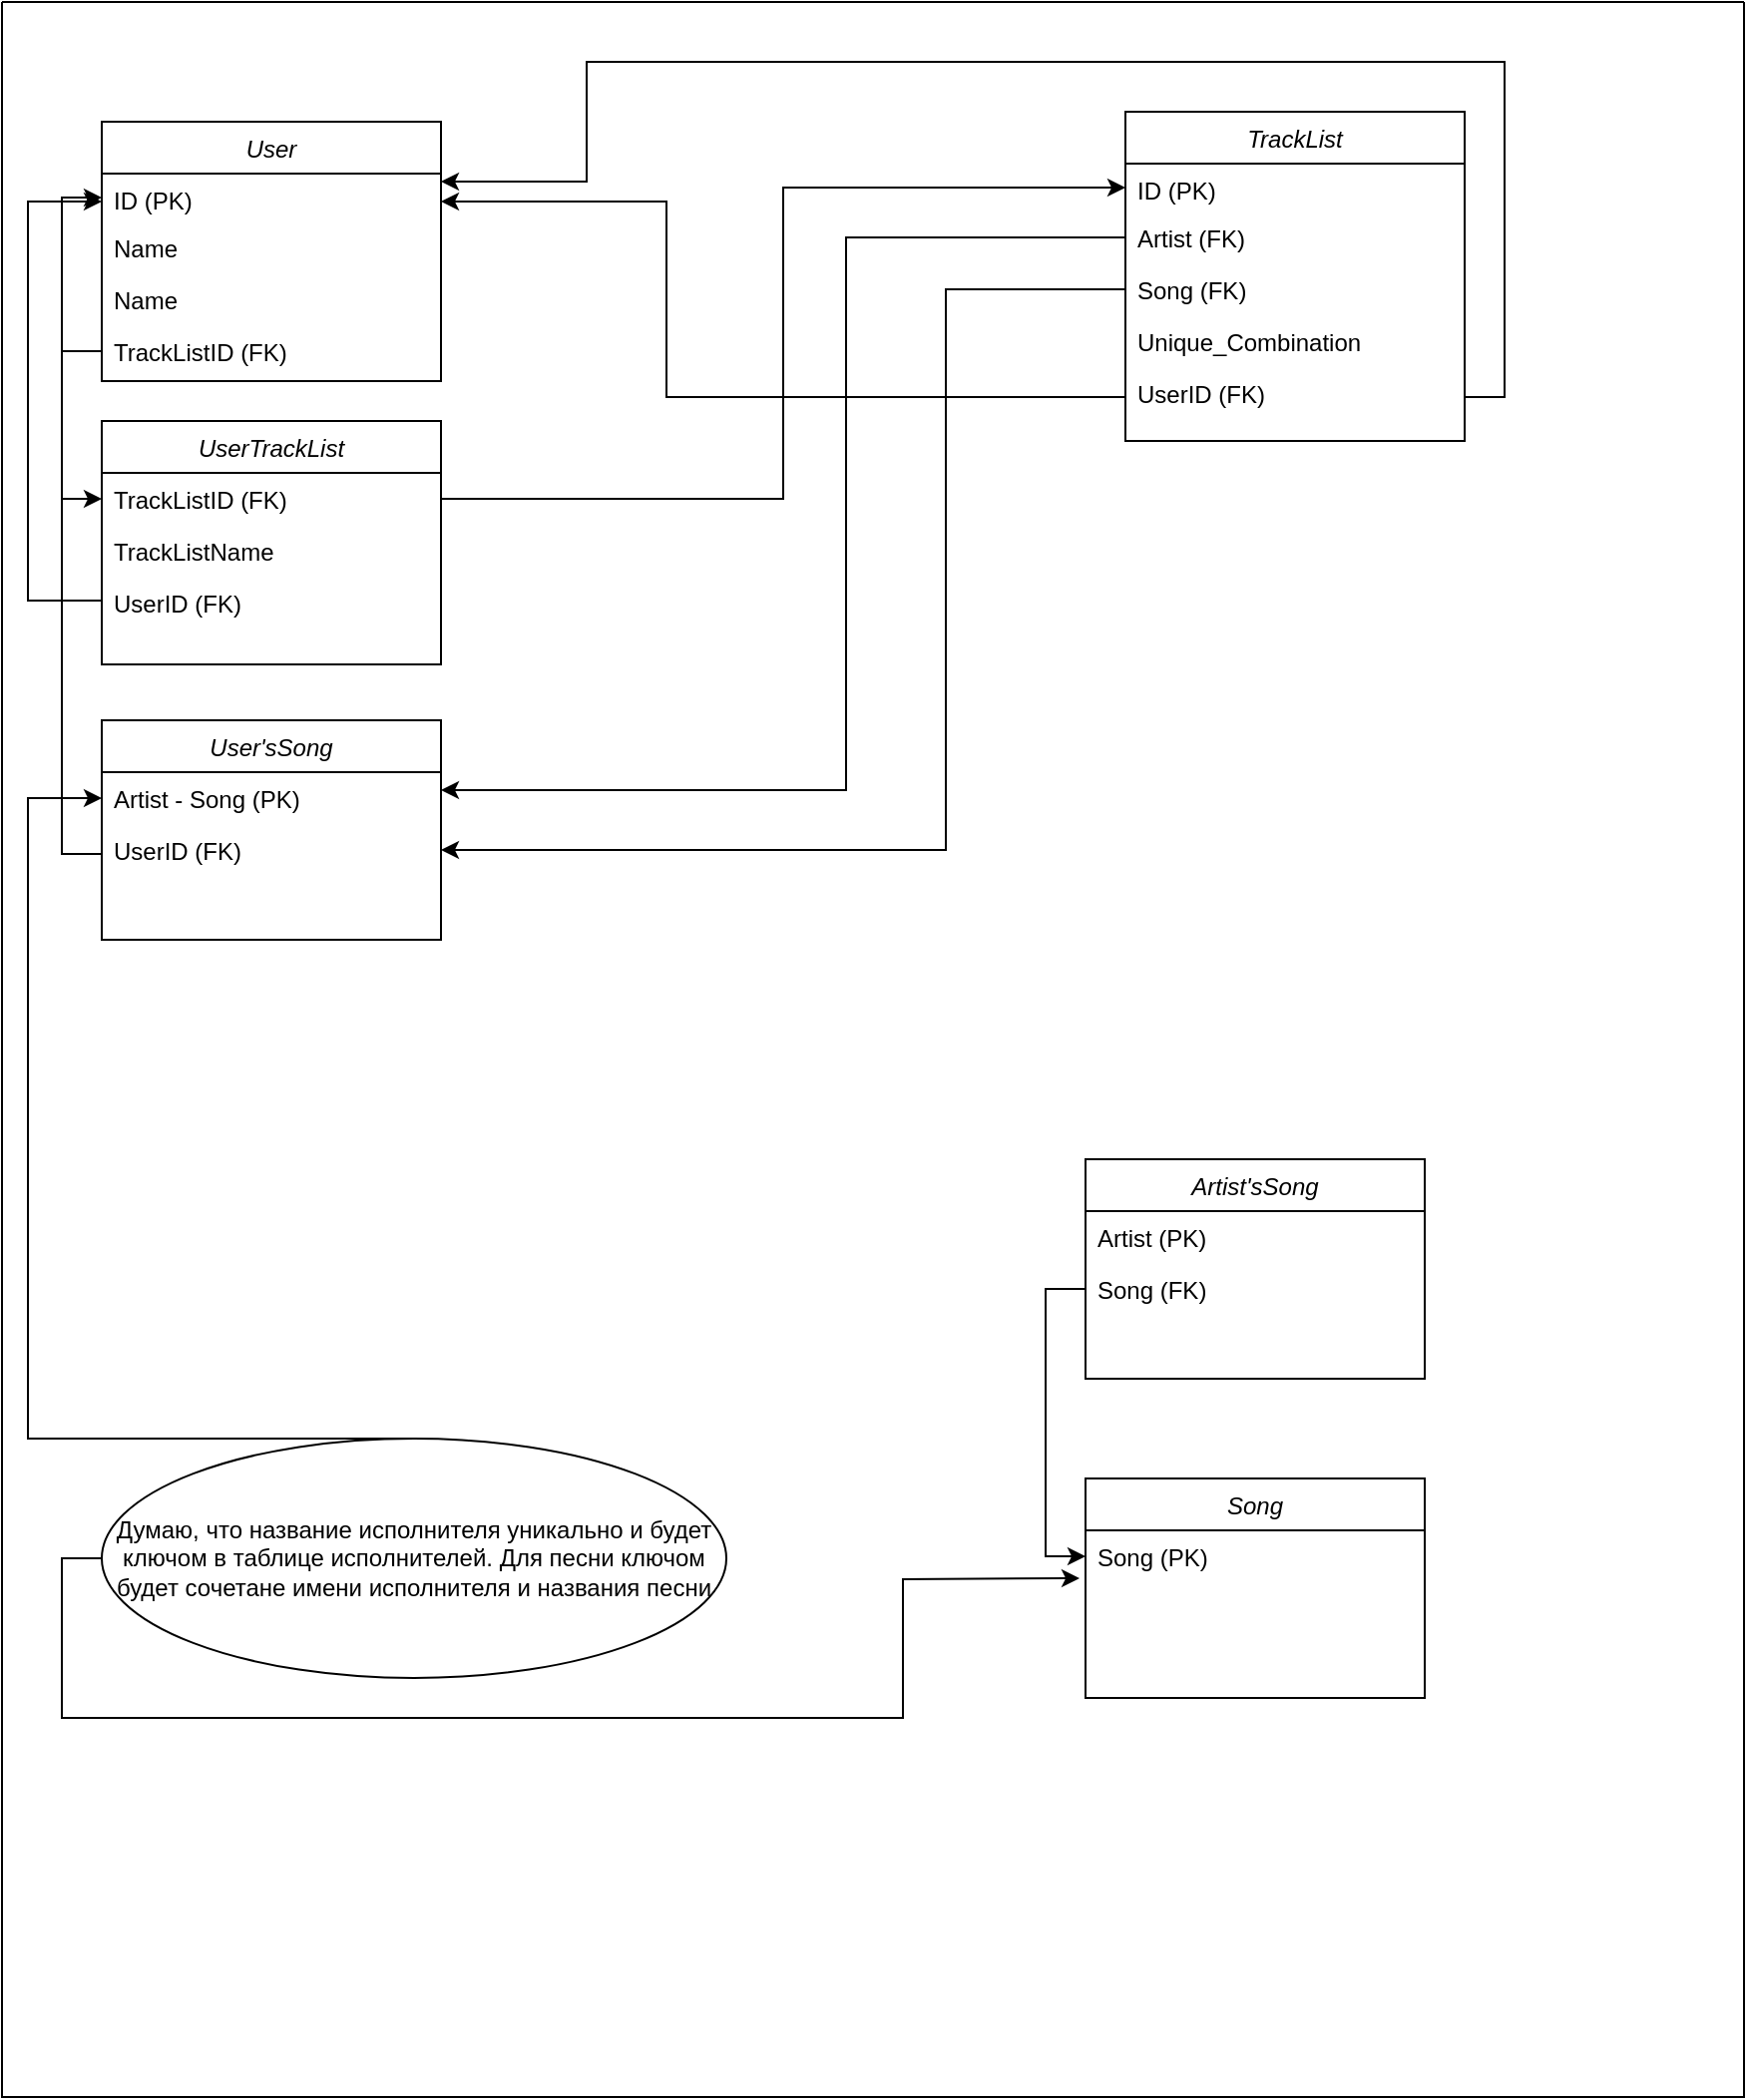 <mxfile version="14.6.13" type="device"><diagram id="C5RBs43oDa-KdzZeNtuy" name="Page-1"><mxGraphModel dx="766" dy="1713" grid="1" gridSize="10" guides="1" tooltips="1" connect="1" arrows="1" fold="1" page="1" pageScale="1" pageWidth="827" pageHeight="1169" math="0" shadow="0"><root><mxCell id="WIyWlLk6GJQsqaUBKTNV-0"/><mxCell id="WIyWlLk6GJQsqaUBKTNV-1" parent="WIyWlLk6GJQsqaUBKTNV-0"/><mxCell id="4hcoEb0Vcpeq4JLOqp94-41" value="" style="swimlane;startSize=0;" parent="WIyWlLk6GJQsqaUBKTNV-1" vertex="1"><mxGeometry x="50" y="-120" width="873" height="1050" as="geometry"/></mxCell><mxCell id="4hcoEb0Vcpeq4JLOqp94-6" value="User" style="swimlane;fontStyle=2;align=center;verticalAlign=top;childLayout=stackLayout;horizontal=1;startSize=26;horizontalStack=0;resizeParent=1;resizeLast=0;collapsible=1;marginBottom=0;rounded=0;shadow=0;strokeWidth=1;" parent="4hcoEb0Vcpeq4JLOqp94-41" vertex="1"><mxGeometry x="50" y="60" width="170" height="130" as="geometry"><mxRectangle x="230" y="140" width="160" height="26" as="alternateBounds"/></mxGeometry></mxCell><mxCell id="mg7IUyjTspENYhPlko53-5" value="ID (PK)" style="text;align=left;verticalAlign=top;spacingLeft=4;spacingRight=4;overflow=hidden;rotatable=0;points=[[0,0.5],[1,0.5]];portConstraint=eastwest;" vertex="1" parent="4hcoEb0Vcpeq4JLOqp94-6"><mxGeometry y="26" width="170" height="24" as="geometry"/></mxCell><mxCell id="mg7IUyjTspENYhPlko53-38" value="Name" style="text;align=left;verticalAlign=top;spacingLeft=4;spacingRight=4;overflow=hidden;rotatable=0;points=[[0,0.5],[1,0.5]];portConstraint=eastwest;" vertex="1" parent="4hcoEb0Vcpeq4JLOqp94-6"><mxGeometry y="50" width="170" height="26" as="geometry"/></mxCell><mxCell id="4hcoEb0Vcpeq4JLOqp94-8" value="Name" style="text;align=left;verticalAlign=top;spacingLeft=4;spacingRight=4;overflow=hidden;rotatable=0;points=[[0,0.5],[1,0.5]];portConstraint=eastwest;" parent="4hcoEb0Vcpeq4JLOqp94-6" vertex="1"><mxGeometry y="76" width="170" height="26" as="geometry"/></mxCell><mxCell id="4hcoEb0Vcpeq4JLOqp94-9" value="TrackListID (FK)" style="text;align=left;verticalAlign=top;spacingLeft=4;spacingRight=4;overflow=hidden;rotatable=0;points=[[0,0.5],[1,0.5]];portConstraint=eastwest;rounded=0;shadow=0;html=0;" parent="4hcoEb0Vcpeq4JLOqp94-6" vertex="1"><mxGeometry y="102" width="170" height="26" as="geometry"/></mxCell><mxCell id="4hcoEb0Vcpeq4JLOqp94-10" value="TrackList" style="swimlane;fontStyle=2;align=center;verticalAlign=top;childLayout=stackLayout;horizontal=1;startSize=26;horizontalStack=0;resizeParent=1;resizeLast=0;collapsible=1;marginBottom=0;rounded=0;shadow=0;strokeWidth=1;" parent="4hcoEb0Vcpeq4JLOqp94-41" vertex="1"><mxGeometry x="563" y="55" width="170" height="165" as="geometry"><mxRectangle x="230" y="140" width="160" height="26" as="alternateBounds"/></mxGeometry></mxCell><mxCell id="4hcoEb0Vcpeq4JLOqp94-11" value="ID (PK)" style="text;align=left;verticalAlign=top;spacingLeft=4;spacingRight=4;overflow=hidden;rotatable=0;points=[[0,0.5],[1,0.5]];portConstraint=eastwest;" parent="4hcoEb0Vcpeq4JLOqp94-10" vertex="1"><mxGeometry y="26" width="170" height="24" as="geometry"/></mxCell><mxCell id="4hcoEb0Vcpeq4JLOqp94-12" value="Artist (FK)" style="text;align=left;verticalAlign=top;spacingLeft=4;spacingRight=4;overflow=hidden;rotatable=0;points=[[0,0.5],[1,0.5]];portConstraint=eastwest;" parent="4hcoEb0Vcpeq4JLOqp94-10" vertex="1"><mxGeometry y="50" width="170" height="26" as="geometry"/></mxCell><mxCell id="4hcoEb0Vcpeq4JLOqp94-47" value="Song (FK)" style="text;align=left;verticalAlign=top;spacingLeft=4;spacingRight=4;overflow=hidden;rotatable=0;points=[[0,0.5],[1,0.5]];portConstraint=eastwest;rounded=0;shadow=0;html=0;" parent="4hcoEb0Vcpeq4JLOqp94-10" vertex="1"><mxGeometry y="76" width="170" height="26" as="geometry"/></mxCell><mxCell id="4hcoEb0Vcpeq4JLOqp94-38" value="Unique_Combination" style="text;align=left;verticalAlign=top;spacingLeft=4;spacingRight=4;overflow=hidden;rotatable=0;points=[[0,0.5],[1,0.5]];portConstraint=eastwest;" parent="4hcoEb0Vcpeq4JLOqp94-10" vertex="1"><mxGeometry y="102" width="170" height="26" as="geometry"/></mxCell><mxCell id="mg7IUyjTspENYhPlko53-19" value="UserID (FK)" style="text;align=left;verticalAlign=top;spacingLeft=4;spacingRight=4;overflow=hidden;rotatable=0;points=[[0,0.5],[1,0.5]];portConstraint=eastwest;" vertex="1" parent="4hcoEb0Vcpeq4JLOqp94-10"><mxGeometry y="128" width="170" height="30" as="geometry"/></mxCell><mxCell id="4hcoEb0Vcpeq4JLOqp94-15" value="User'sSong" style="swimlane;fontStyle=2;align=center;verticalAlign=top;childLayout=stackLayout;horizontal=1;startSize=26;horizontalStack=0;resizeParent=1;resizeLast=0;collapsible=1;marginBottom=0;rounded=0;shadow=0;strokeWidth=1;" parent="4hcoEb0Vcpeq4JLOqp94-41" vertex="1"><mxGeometry x="50" y="360" width="170" height="110" as="geometry"><mxRectangle x="230" y="140" width="160" height="26" as="alternateBounds"/></mxGeometry></mxCell><mxCell id="4hcoEb0Vcpeq4JLOqp94-19" value="Artist - Song (PK)" style="text;align=left;verticalAlign=top;spacingLeft=4;spacingRight=4;overflow=hidden;rotatable=0;points=[[0,0.5],[1,0.5]];portConstraint=eastwest;" parent="4hcoEb0Vcpeq4JLOqp94-15" vertex="1"><mxGeometry y="26" width="170" height="26" as="geometry"/></mxCell><mxCell id="mg7IUyjTspENYhPlko53-21" value="UserID (FK)" style="text;align=left;verticalAlign=top;spacingLeft=4;spacingRight=4;overflow=hidden;rotatable=0;points=[[0,0.5],[1,0.5]];portConstraint=eastwest;" vertex="1" parent="4hcoEb0Vcpeq4JLOqp94-15"><mxGeometry y="52" width="170" height="30" as="geometry"/></mxCell><mxCell id="4hcoEb0Vcpeq4JLOqp94-48" value="UserTrackList" style="swimlane;fontStyle=2;align=center;verticalAlign=top;childLayout=stackLayout;horizontal=1;startSize=26;horizontalStack=0;resizeParent=1;resizeLast=0;collapsible=1;marginBottom=0;rounded=0;shadow=0;strokeWidth=1;" parent="4hcoEb0Vcpeq4JLOqp94-41" vertex="1"><mxGeometry x="50" y="210" width="170" height="122" as="geometry"><mxRectangle x="230" y="140" width="160" height="26" as="alternateBounds"/></mxGeometry></mxCell><mxCell id="4hcoEb0Vcpeq4JLOqp94-51" value="TrackListID (FK)" style="text;align=left;verticalAlign=top;spacingLeft=4;spacingRight=4;overflow=hidden;rotatable=0;points=[[0,0.5],[1,0.5]];portConstraint=eastwest;rounded=0;shadow=0;html=0;" parent="4hcoEb0Vcpeq4JLOqp94-48" vertex="1"><mxGeometry y="26" width="170" height="26" as="geometry"/></mxCell><mxCell id="4hcoEb0Vcpeq4JLOqp94-50" value="TrackListName" style="text;align=left;verticalAlign=top;spacingLeft=4;spacingRight=4;overflow=hidden;rotatable=0;points=[[0,0.5],[1,0.5]];portConstraint=eastwest;" parent="4hcoEb0Vcpeq4JLOqp94-48" vertex="1"><mxGeometry y="52" width="170" height="26" as="geometry"/></mxCell><mxCell id="4hcoEb0Vcpeq4JLOqp94-7" value="UserID (FK)" style="text;align=left;verticalAlign=top;spacingLeft=4;spacingRight=4;overflow=hidden;rotatable=0;points=[[0,0.5],[1,0.5]];portConstraint=eastwest;" parent="4hcoEb0Vcpeq4JLOqp94-48" vertex="1"><mxGeometry y="78" width="170" height="24" as="geometry"/></mxCell><mxCell id="4hcoEb0Vcpeq4JLOqp94-53" style="edgeStyle=orthogonalEdgeStyle;rounded=0;orthogonalLoop=1;jettySize=auto;html=1;entryX=0;entryY=0.5;entryDx=0;entryDy=0;" parent="4hcoEb0Vcpeq4JLOqp94-41" source="4hcoEb0Vcpeq4JLOqp94-9" target="4hcoEb0Vcpeq4JLOqp94-51" edge="1"><mxGeometry relative="1" as="geometry"><Array as="points"/></mxGeometry></mxCell><mxCell id="4hcoEb0Vcpeq4JLOqp94-54" style="edgeStyle=orthogonalEdgeStyle;rounded=0;orthogonalLoop=1;jettySize=auto;html=1;" parent="4hcoEb0Vcpeq4JLOqp94-41" source="4hcoEb0Vcpeq4JLOqp94-51" target="4hcoEb0Vcpeq4JLOqp94-11" edge="1"><mxGeometry relative="1" as="geometry"/></mxCell><mxCell id="4hcoEb0Vcpeq4JLOqp94-56" style="edgeStyle=orthogonalEdgeStyle;rounded=0;orthogonalLoop=1;jettySize=auto;html=1;entryX=1;entryY=0.5;entryDx=0;entryDy=0;" parent="4hcoEb0Vcpeq4JLOqp94-41" source="4hcoEb0Vcpeq4JLOqp94-47" edge="1"><mxGeometry relative="1" as="geometry"><mxPoint x="220" y="425" as="targetPoint"/><Array as="points"><mxPoint x="473" y="144"/><mxPoint x="473" y="425"/></Array></mxGeometry></mxCell><mxCell id="mg7IUyjTspENYhPlko53-8" style="edgeStyle=orthogonalEdgeStyle;rounded=0;orthogonalLoop=1;jettySize=auto;html=1;" edge="1" parent="4hcoEb0Vcpeq4JLOqp94-41" source="4hcoEb0Vcpeq4JLOqp94-12" target="4hcoEb0Vcpeq4JLOqp94-19"><mxGeometry relative="1" as="geometry"><Array as="points"><mxPoint x="423" y="118"/><mxPoint x="423" y="395"/></Array></mxGeometry></mxCell><mxCell id="mg7IUyjTspENYhPlko53-10" style="edgeStyle=orthogonalEdgeStyle;rounded=0;orthogonalLoop=1;jettySize=auto;html=1;" edge="1" parent="4hcoEb0Vcpeq4JLOqp94-41" source="4hcoEb0Vcpeq4JLOqp94-7"><mxGeometry relative="1" as="geometry"><mxPoint x="50" y="100" as="targetPoint"/><Array as="points"><mxPoint x="13" y="300"/><mxPoint x="13" y="100"/></Array></mxGeometry></mxCell><mxCell id="mg7IUyjTspENYhPlko53-12" style="edgeStyle=orthogonalEdgeStyle;rounded=0;orthogonalLoop=1;jettySize=auto;html=1;exitX=0;exitY=0.5;exitDx=0;exitDy=0;" edge="1" parent="4hcoEb0Vcpeq4JLOqp94-41" source="mg7IUyjTspENYhPlko53-11"><mxGeometry relative="1" as="geometry"><mxPoint x="540" y="790" as="targetPoint"/></mxGeometry></mxCell><mxCell id="mg7IUyjTspENYhPlko53-13" style="edgeStyle=orthogonalEdgeStyle;rounded=0;orthogonalLoop=1;jettySize=auto;html=1;exitX=0.5;exitY=0;exitDx=0;exitDy=0;entryX=0;entryY=0.5;entryDx=0;entryDy=0;" edge="1" parent="4hcoEb0Vcpeq4JLOqp94-41" source="mg7IUyjTspENYhPlko53-11" target="4hcoEb0Vcpeq4JLOqp94-19"><mxGeometry relative="1" as="geometry"><Array as="points"><mxPoint x="13" y="720"/><mxPoint x="13" y="399"/></Array></mxGeometry></mxCell><mxCell id="mg7IUyjTspENYhPlko53-11" value="Думаю, что название исполнителя уникально и будет ключом в таблице исполнителей. Для песни ключом будет сочетане имени исполнителя и названия песни" style="ellipse;whiteSpace=wrap;html=1;align=center;newEdgeStyle={&quot;edgeStyle&quot;:&quot;entityRelationEdgeStyle&quot;,&quot;startArrow&quot;:&quot;none&quot;,&quot;endArrow&quot;:&quot;none&quot;,&quot;segment&quot;:10,&quot;curved&quot;:1};treeFolding=1;treeMoving=1;" vertex="1" parent="4hcoEb0Vcpeq4JLOqp94-41"><mxGeometry x="50" y="720" width="313" height="120" as="geometry"/></mxCell><mxCell id="mg7IUyjTspENYhPlko53-20" style="edgeStyle=orthogonalEdgeStyle;rounded=0;orthogonalLoop=1;jettySize=auto;html=1;exitX=1;exitY=0.5;exitDx=0;exitDy=0;" edge="1" parent="4hcoEb0Vcpeq4JLOqp94-41" source="mg7IUyjTspENYhPlko53-19" target="mg7IUyjTspENYhPlko53-5"><mxGeometry relative="1" as="geometry"><Array as="points"><mxPoint x="753" y="198"/><mxPoint x="753" y="30"/><mxPoint x="293" y="30"/><mxPoint x="293" y="90"/></Array></mxGeometry></mxCell><mxCell id="mg7IUyjTspENYhPlko53-22" style="edgeStyle=orthogonalEdgeStyle;rounded=0;orthogonalLoop=1;jettySize=auto;html=1;" edge="1" parent="4hcoEb0Vcpeq4JLOqp94-41" source="mg7IUyjTspENYhPlko53-19"><mxGeometry relative="1" as="geometry"><mxPoint x="220" y="100" as="targetPoint"/><Array as="points"><mxPoint x="333" y="198"/><mxPoint x="333" y="100"/></Array></mxGeometry></mxCell><mxCell id="mg7IUyjTspENYhPlko53-30" value="Song" style="swimlane;fontStyle=2;align=center;verticalAlign=top;childLayout=stackLayout;horizontal=1;startSize=26;horizontalStack=0;resizeParent=1;resizeLast=0;collapsible=1;marginBottom=0;rounded=0;shadow=0;strokeWidth=1;" vertex="1" parent="4hcoEb0Vcpeq4JLOqp94-41"><mxGeometry x="543" y="740" width="170" height="110" as="geometry"><mxRectangle x="230" y="140" width="160" height="26" as="alternateBounds"/></mxGeometry></mxCell><mxCell id="mg7IUyjTspENYhPlko53-31" value="Song (PK)" style="text;align=left;verticalAlign=top;spacingLeft=4;spacingRight=4;overflow=hidden;rotatable=0;points=[[0,0.5],[1,0.5]];portConstraint=eastwest;rounded=0;shadow=0;html=0;" vertex="1" parent="mg7IUyjTspENYhPlko53-30"><mxGeometry y="26" width="170" height="26" as="geometry"/></mxCell><mxCell id="mg7IUyjTspENYhPlko53-33" value="Artist'sSong" style="swimlane;fontStyle=2;align=center;verticalAlign=top;childLayout=stackLayout;horizontal=1;startSize=26;horizontalStack=0;resizeParent=1;resizeLast=0;collapsible=1;marginBottom=0;rounded=0;shadow=0;strokeWidth=1;" vertex="1" parent="4hcoEb0Vcpeq4JLOqp94-41"><mxGeometry x="543" y="580" width="170" height="110" as="geometry"><mxRectangle x="230" y="140" width="160" height="26" as="alternateBounds"/></mxGeometry></mxCell><mxCell id="mg7IUyjTspENYhPlko53-34" value="Artist (PK)" style="text;align=left;verticalAlign=top;spacingLeft=4;spacingRight=4;overflow=hidden;rotatable=0;points=[[0,0.5],[1,0.5]];portConstraint=eastwest;" vertex="1" parent="mg7IUyjTspENYhPlko53-33"><mxGeometry y="26" width="170" height="26" as="geometry"/></mxCell><mxCell id="mg7IUyjTspENYhPlko53-35" value="Song (FK)" style="text;align=left;verticalAlign=top;spacingLeft=4;spacingRight=4;overflow=hidden;rotatable=0;points=[[0,0.5],[1,0.5]];portConstraint=eastwest;rounded=0;shadow=0;html=0;" vertex="1" parent="mg7IUyjTspENYhPlko53-33"><mxGeometry y="52" width="170" height="26" as="geometry"/></mxCell><mxCell id="mg7IUyjTspENYhPlko53-37" style="edgeStyle=orthogonalEdgeStyle;rounded=0;orthogonalLoop=1;jettySize=auto;html=1;entryX=0;entryY=0.5;entryDx=0;entryDy=0;" edge="1" parent="4hcoEb0Vcpeq4JLOqp94-41" source="mg7IUyjTspENYhPlko53-35" target="mg7IUyjTspENYhPlko53-31"><mxGeometry relative="1" as="geometry"/></mxCell><mxCell id="mg7IUyjTspENYhPlko53-40" style="edgeStyle=orthogonalEdgeStyle;rounded=0;orthogonalLoop=1;jettySize=auto;html=1;exitX=0;exitY=0.5;exitDx=0;exitDy=0;entryX=0;entryY=0.5;entryDx=0;entryDy=0;" edge="1" parent="4hcoEb0Vcpeq4JLOqp94-41" source="mg7IUyjTspENYhPlko53-21" target="mg7IUyjTspENYhPlko53-5"><mxGeometry relative="1" as="geometry"/></mxCell></root></mxGraphModel></diagram></mxfile>